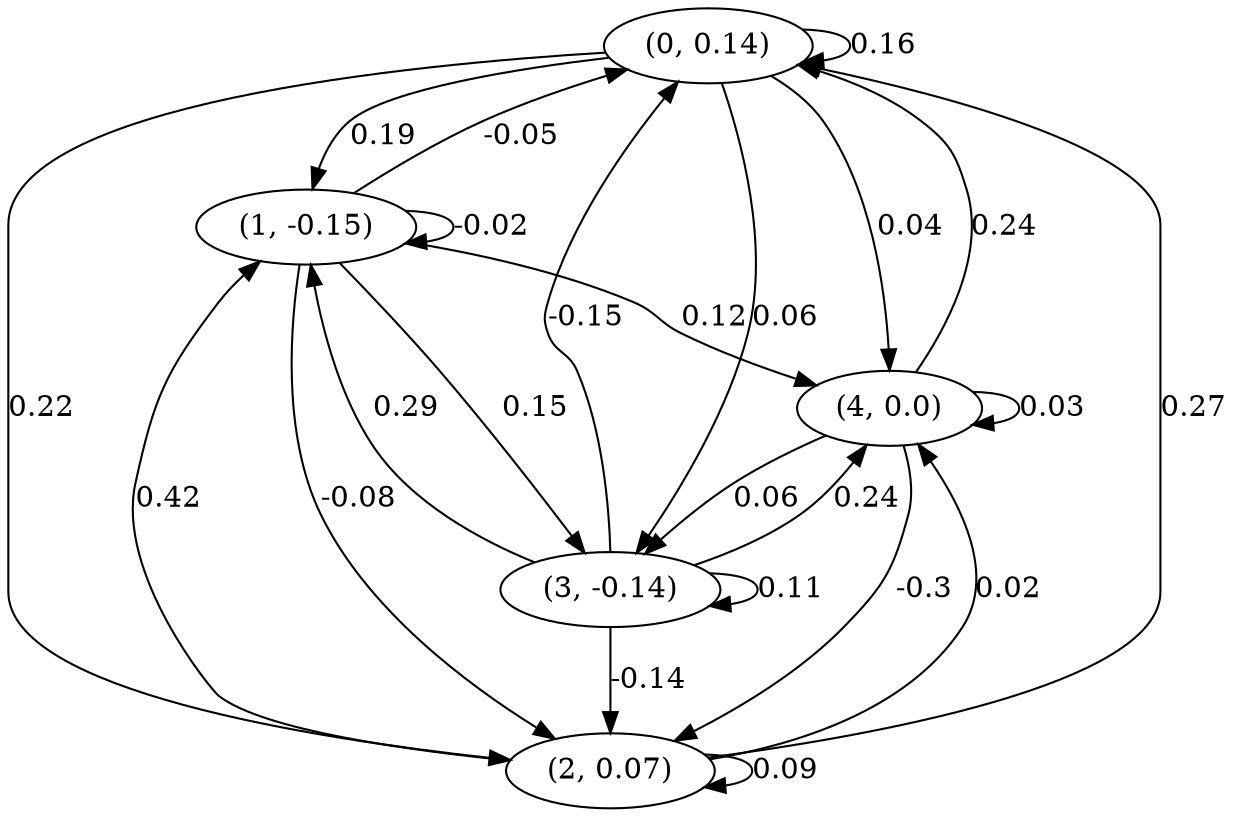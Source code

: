 digraph {
    0 [ label = "(0, 0.14)" ]
    1 [ label = "(1, -0.15)" ]
    2 [ label = "(2, 0.07)" ]
    3 [ label = "(3, -0.14)" ]
    4 [ label = "(4, 0.0)" ]
    0 -> 0 [ label = "0.16" ]
    1 -> 1 [ label = "-0.02" ]
    2 -> 2 [ label = "0.09" ]
    3 -> 3 [ label = "0.11" ]
    4 -> 4 [ label = "0.03" ]
    1 -> 0 [ label = "-0.05" ]
    2 -> 0 [ label = "0.27" ]
    3 -> 0 [ label = "-0.15" ]
    4 -> 0 [ label = "0.24" ]
    0 -> 1 [ label = "0.19" ]
    2 -> 1 [ label = "0.42" ]
    3 -> 1 [ label = "0.29" ]
    0 -> 2 [ label = "0.22" ]
    1 -> 2 [ label = "-0.08" ]
    3 -> 2 [ label = "-0.14" ]
    4 -> 2 [ label = "-0.3" ]
    0 -> 3 [ label = "0.06" ]
    1 -> 3 [ label = "0.15" ]
    4 -> 3 [ label = "0.06" ]
    0 -> 4 [ label = "0.04" ]
    1 -> 4 [ label = "0.12" ]
    2 -> 4 [ label = "0.02" ]
    3 -> 4 [ label = "0.24" ]
}

